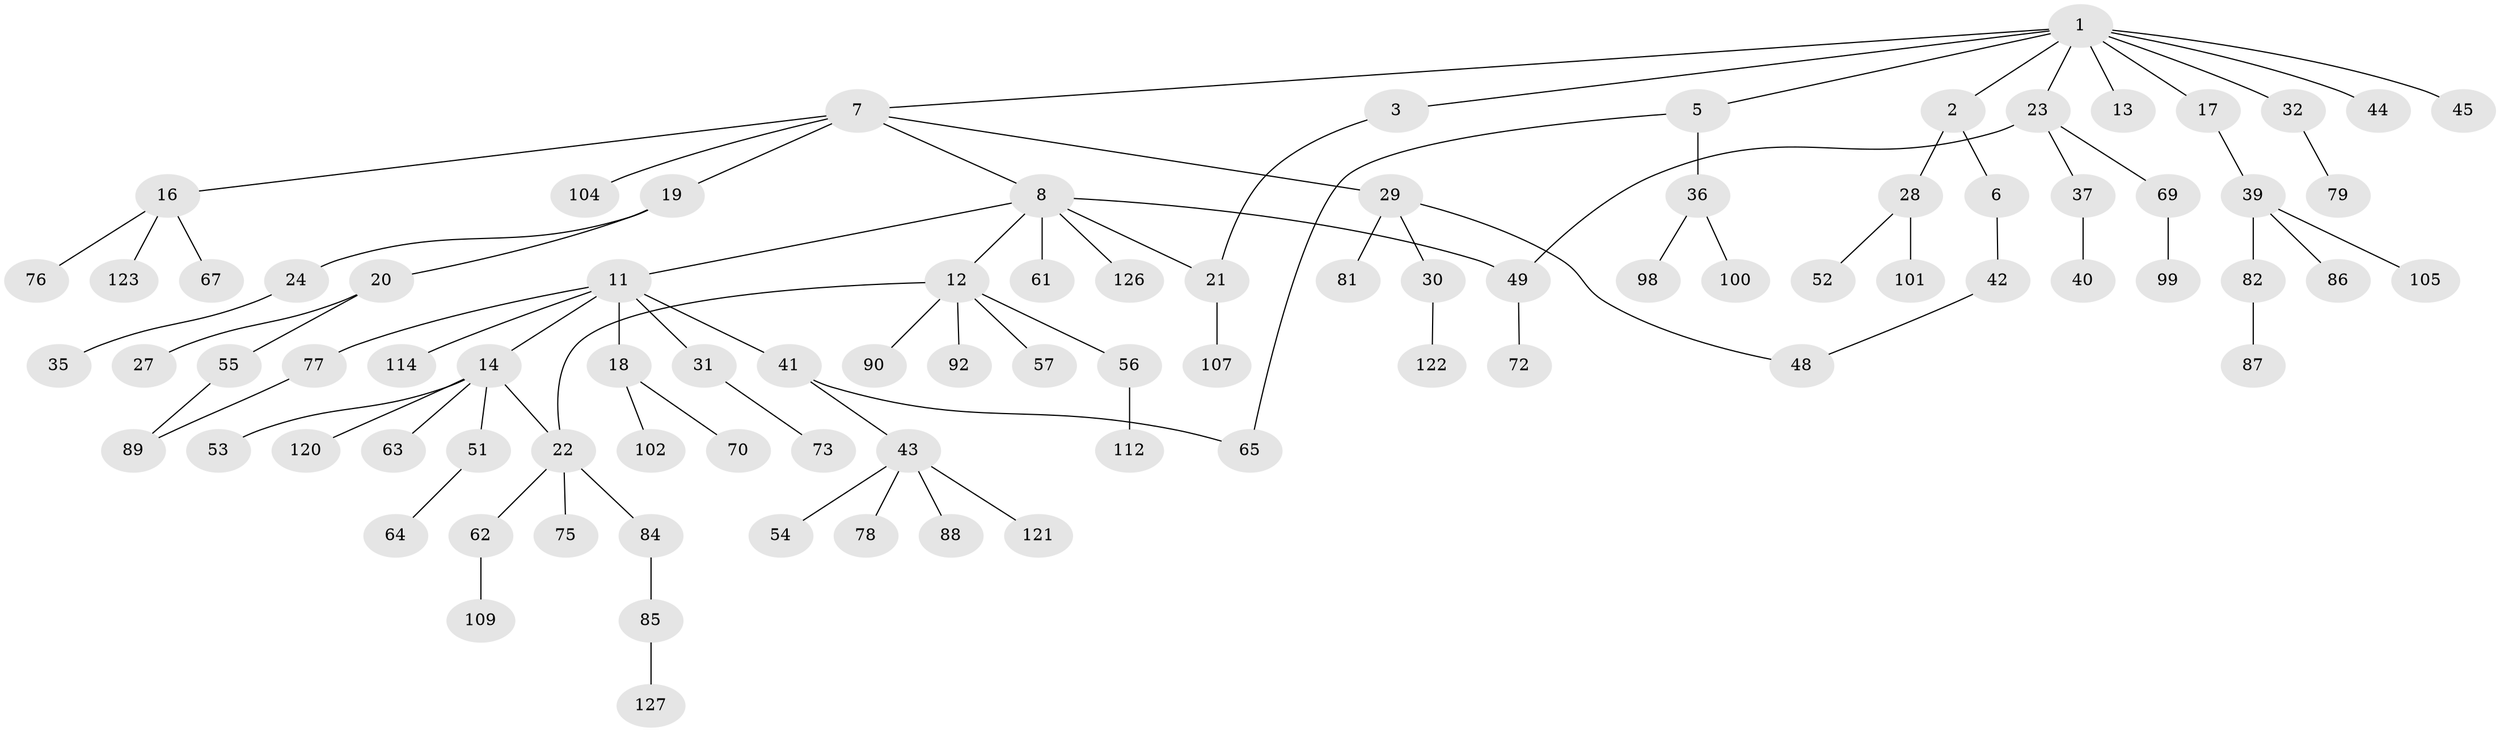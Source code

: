 // original degree distribution, {8: 0.007874015748031496, 4: 0.05511811023622047, 3: 0.16535433070866143, 6: 0.015748031496062992, 5: 0.031496062992125984, 2: 0.2755905511811024, 7: 0.007874015748031496, 1: 0.4409448818897638}
// Generated by graph-tools (version 1.1) at 2025/41/03/06/25 10:41:25]
// undirected, 87 vertices, 92 edges
graph export_dot {
graph [start="1"]
  node [color=gray90,style=filled];
  1 [super="+4"];
  2 [super="+106"];
  3 [super="+59"];
  5 [super="+26"];
  6 [super="+15"];
  7 [super="+10"];
  8 [super="+9"];
  11 [super="+34"];
  12 [super="+46"];
  13;
  14 [super="+25"];
  16 [super="+33"];
  17;
  18;
  19;
  20;
  21;
  22 [super="+74"];
  23 [super="+50"];
  24 [super="+47"];
  27;
  28 [super="+95"];
  29 [super="+96"];
  30 [super="+115"];
  31;
  32;
  35;
  36 [super="+38"];
  37 [super="+93"];
  39 [super="+83"];
  40 [super="+66"];
  41;
  42;
  43 [super="+71"];
  44;
  45;
  48 [super="+80"];
  49 [super="+125"];
  51 [super="+58"];
  52;
  53;
  54 [super="+116"];
  55 [super="+60"];
  56 [super="+68"];
  57;
  61;
  62 [super="+94"];
  63;
  64;
  65 [super="+110"];
  67;
  69 [super="+97"];
  70;
  72;
  73;
  75;
  76;
  77;
  78;
  79 [super="+91"];
  81 [super="+118"];
  82;
  84;
  85 [super="+124"];
  86;
  87 [super="+111"];
  88 [super="+117"];
  89;
  90 [super="+103"];
  92;
  98;
  99;
  100;
  101;
  102 [super="+108"];
  104;
  105 [super="+119"];
  107;
  109 [super="+113"];
  112;
  114;
  120;
  121;
  122;
  123;
  126;
  127;
  1 -- 2;
  1 -- 3;
  1 -- 13;
  1 -- 17;
  1 -- 23;
  1 -- 44;
  1 -- 45;
  1 -- 32;
  1 -- 5;
  1 -- 7;
  2 -- 6;
  2 -- 28;
  3 -- 21;
  5 -- 36;
  5 -- 65;
  6 -- 42;
  7 -- 8;
  7 -- 16;
  7 -- 19;
  7 -- 29;
  7 -- 104;
  8 -- 12;
  8 -- 49;
  8 -- 61;
  8 -- 11;
  8 -- 21;
  8 -- 126;
  11 -- 14;
  11 -- 18;
  11 -- 31;
  11 -- 41;
  11 -- 77;
  11 -- 114;
  12 -- 22;
  12 -- 56;
  12 -- 57;
  12 -- 90;
  12 -- 92;
  14 -- 22;
  14 -- 51;
  14 -- 63;
  14 -- 120;
  14 -- 53;
  16 -- 67;
  16 -- 123;
  16 -- 76;
  17 -- 39;
  18 -- 70;
  18 -- 102;
  19 -- 20;
  19 -- 24;
  20 -- 27;
  20 -- 55;
  21 -- 107;
  22 -- 62;
  22 -- 75;
  22 -- 84;
  23 -- 37;
  23 -- 69;
  23 -- 49;
  24 -- 35;
  28 -- 52;
  28 -- 101;
  29 -- 30;
  29 -- 48;
  29 -- 81;
  30 -- 122;
  31 -- 73;
  32 -- 79;
  36 -- 100;
  36 -- 98;
  37 -- 40;
  39 -- 82;
  39 -- 105;
  39 -- 86;
  41 -- 43;
  41 -- 65;
  42 -- 48;
  43 -- 54;
  43 -- 78;
  43 -- 121;
  43 -- 88;
  49 -- 72;
  51 -- 64;
  55 -- 89;
  56 -- 112;
  62 -- 109;
  69 -- 99;
  77 -- 89;
  82 -- 87;
  84 -- 85;
  85 -- 127;
}
